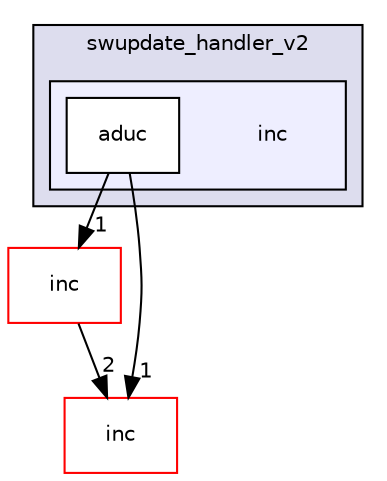 digraph "src/extensions/step_handlers/swupdate_handler_v2/inc" {
  compound=true
  node [ fontsize="10", fontname="Helvetica"];
  edge [ labelfontsize="10", labelfontname="Helvetica"];
  subgraph clusterdir_c9f5856fcdf9b0f054bea9b11bfc5cd9 {
    graph [ bgcolor="#ddddee", pencolor="black", label="swupdate_handler_v2" fontname="Helvetica", fontsize="10", URL="dir_c9f5856fcdf9b0f054bea9b11bfc5cd9.html"]
  subgraph clusterdir_666a5894a0020112aea7e84a73e57997 {
    graph [ bgcolor="#eeeeff", pencolor="black", label="" URL="dir_666a5894a0020112aea7e84a73e57997.html"];
    dir_666a5894a0020112aea7e84a73e57997 [shape=plaintext label="inc"];
    dir_b4cce2c3842b2fd298e864c2e141e044 [shape=box label="aduc" color="black" fillcolor="white" style="filled" URL="dir_b4cce2c3842b2fd298e864c2e141e044.html"];
  }
  }
  dir_5ec935d27ce007f1101fc862d8e60cc5 [shape=box label="inc" fillcolor="white" style="filled" color="red" URL="dir_5ec935d27ce007f1101fc862d8e60cc5.html"];
  dir_6bc6ad22483805bbbda55258ad2a62ea [shape=box label="inc" fillcolor="white" style="filled" color="red" URL="dir_6bc6ad22483805bbbda55258ad2a62ea.html"];
  dir_b4cce2c3842b2fd298e864c2e141e044->dir_5ec935d27ce007f1101fc862d8e60cc5 [headlabel="1", labeldistance=1.5 headhref="dir_000131_000116.html"];
  dir_b4cce2c3842b2fd298e864c2e141e044->dir_6bc6ad22483805bbbda55258ad2a62ea [headlabel="1", labeldistance=1.5 headhref="dir_000131_000137.html"];
  dir_5ec935d27ce007f1101fc862d8e60cc5->dir_6bc6ad22483805bbbda55258ad2a62ea [headlabel="2", labeldistance=1.5 headhref="dir_000116_000137.html"];
}
